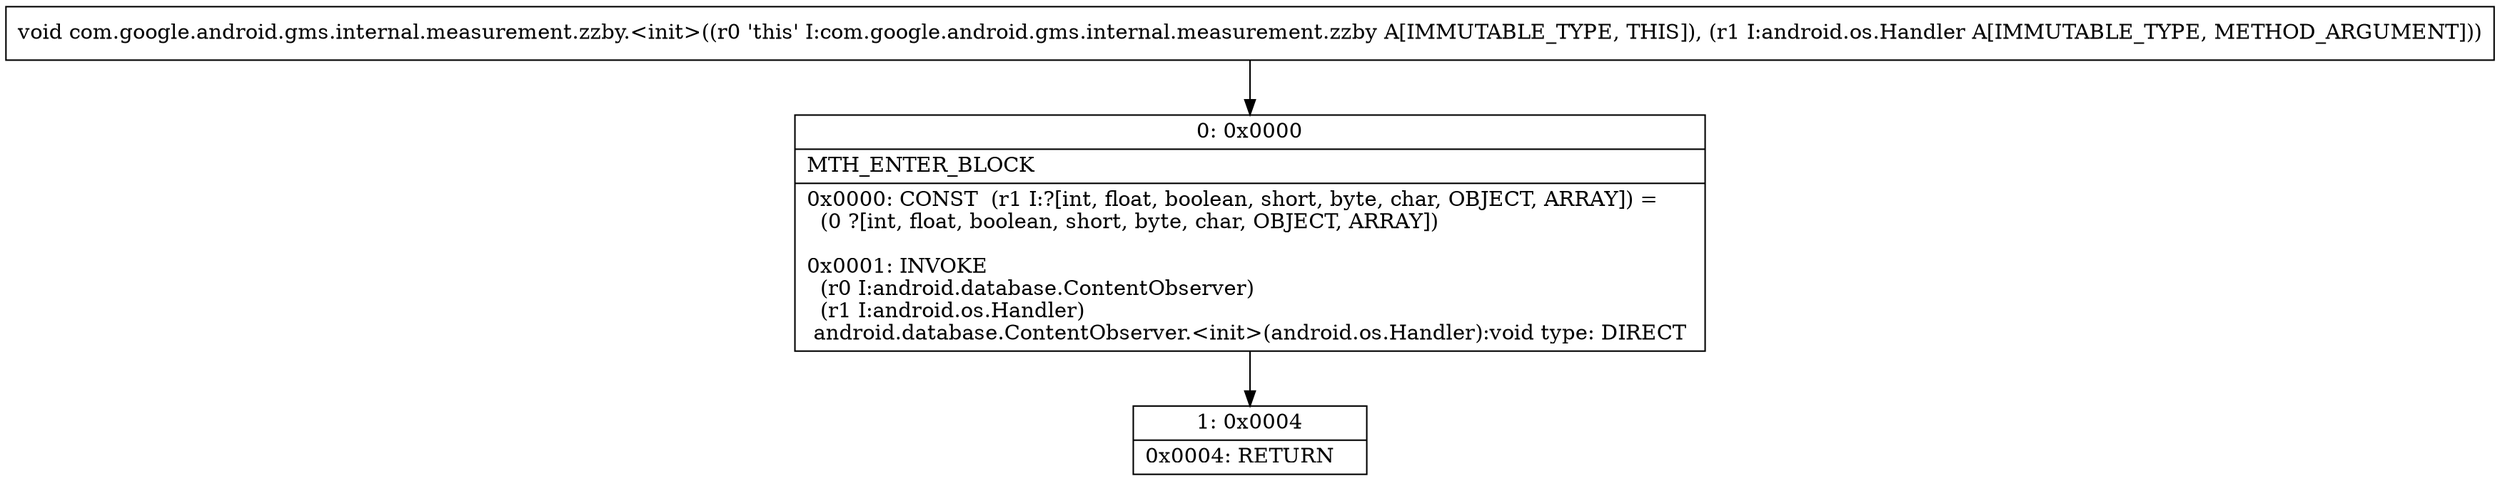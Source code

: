 digraph "CFG forcom.google.android.gms.internal.measurement.zzby.\<init\>(Landroid\/os\/Handler;)V" {
Node_0 [shape=record,label="{0\:\ 0x0000|MTH_ENTER_BLOCK\l|0x0000: CONST  (r1 I:?[int, float, boolean, short, byte, char, OBJECT, ARRAY]) = \l  (0 ?[int, float, boolean, short, byte, char, OBJECT, ARRAY])\l \l0x0001: INVOKE  \l  (r0 I:android.database.ContentObserver)\l  (r1 I:android.os.Handler)\l android.database.ContentObserver.\<init\>(android.os.Handler):void type: DIRECT \l}"];
Node_1 [shape=record,label="{1\:\ 0x0004|0x0004: RETURN   \l}"];
MethodNode[shape=record,label="{void com.google.android.gms.internal.measurement.zzby.\<init\>((r0 'this' I:com.google.android.gms.internal.measurement.zzby A[IMMUTABLE_TYPE, THIS]), (r1 I:android.os.Handler A[IMMUTABLE_TYPE, METHOD_ARGUMENT])) }"];
MethodNode -> Node_0;
Node_0 -> Node_1;
}


